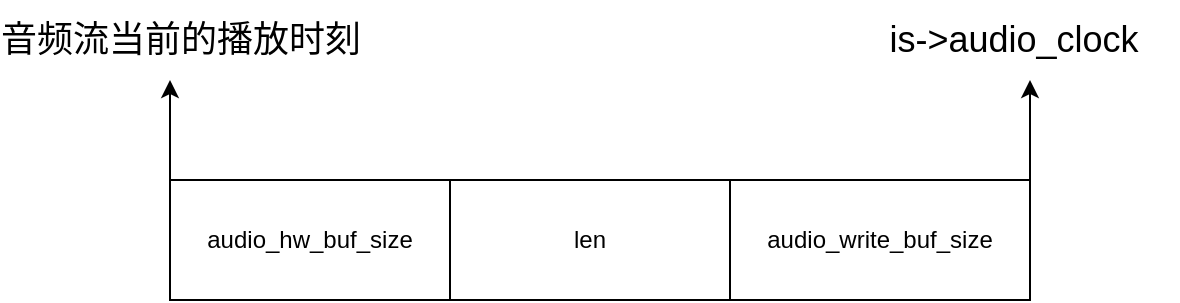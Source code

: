 <mxfile version="20.2.3" type="device"><diagram id="CCSkUD4YMc4SreTmyc2y" name="第 1 页"><mxGraphModel dx="1422" dy="865" grid="1" gridSize="10" guides="1" tooltips="1" connect="1" arrows="1" fold="1" page="1" pageScale="1" pageWidth="827" pageHeight="1169" math="0" shadow="0"><root><mxCell id="0"/><mxCell id="1" parent="0"/><mxCell id="e5IqjNc-tpapWqmCTDuo-1" value="audio_hw_buf_size" style="rounded=0;whiteSpace=wrap;html=1;" parent="1" vertex="1"><mxGeometry x="170" y="390" width="140" height="60" as="geometry"/></mxCell><mxCell id="N-edwRRnC9uxaF2HqZtq-2" value="audio_write_buf_size" style="rounded=0;whiteSpace=wrap;html=1;" vertex="1" parent="1"><mxGeometry x="450" y="390" width="150" height="60" as="geometry"/></mxCell><mxCell id="N-edwRRnC9uxaF2HqZtq-3" value="len" style="rounded=0;whiteSpace=wrap;html=1;" vertex="1" parent="1"><mxGeometry x="310" y="390" width="140" height="60" as="geometry"/></mxCell><mxCell id="N-edwRRnC9uxaF2HqZtq-4" value="" style="endArrow=classic;html=1;rounded=0;exitX=1;exitY=0;exitDx=0;exitDy=0;" edge="1" parent="1" source="N-edwRRnC9uxaF2HqZtq-2"><mxGeometry width="50" height="50" relative="1" as="geometry"><mxPoint x="610" y="460" as="sourcePoint"/><mxPoint x="600" y="340" as="targetPoint"/></mxGeometry></mxCell><mxCell id="N-edwRRnC9uxaF2HqZtq-5" value="&amp;nbsp;is-&amp;gt;audio_clock" style="text;strokeColor=none;fillColor=none;html=1;fontSize=18;fontStyle=0;verticalAlign=middle;align=center;fontColor=default;" vertex="1" parent="1"><mxGeometry x="504" y="300" width="170" height="40" as="geometry"/></mxCell><mxCell id="N-edwRRnC9uxaF2HqZtq-6" value="" style="endArrow=classic;html=1;rounded=0;fontSize=18;fontColor=default;" edge="1" parent="1"><mxGeometry width="50" height="50" relative="1" as="geometry"><mxPoint x="170" y="391" as="sourcePoint"/><mxPoint x="170" y="340" as="targetPoint"/></mxGeometry></mxCell><mxCell id="N-edwRRnC9uxaF2HqZtq-7" value="音频流当前的播放时刻" style="text;strokeColor=none;fillColor=none;html=1;fontSize=18;fontStyle=0;verticalAlign=middle;align=center;fontColor=default;" vertex="1" parent="1"><mxGeometry x="90" y="300" width="170" height="40" as="geometry"/></mxCell></root></mxGraphModel></diagram></mxfile>